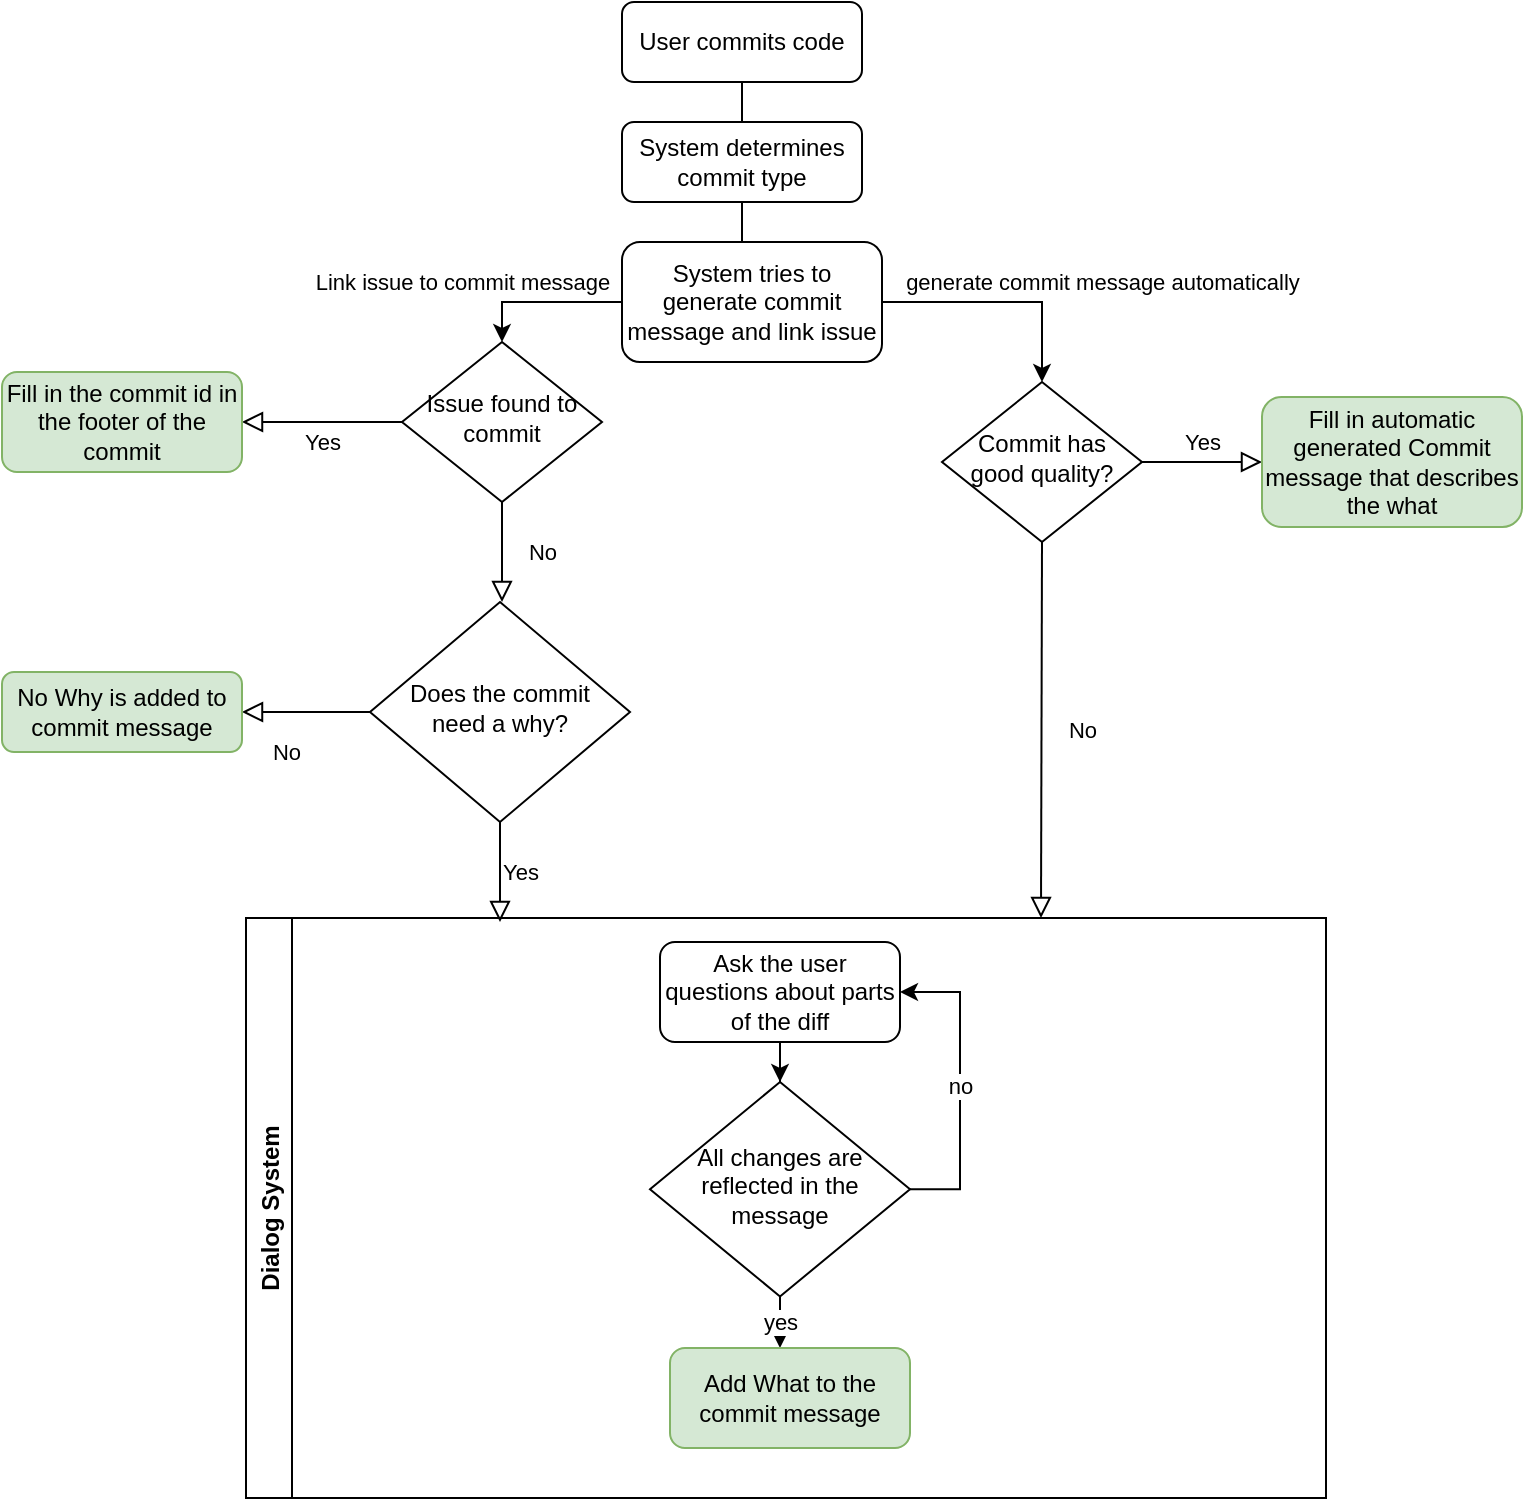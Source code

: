 <mxfile version="15.4.0" type="github">
  <diagram id="C5RBs43oDa-KdzZeNtuy" name="Page-1">
    <mxGraphModel dx="1422" dy="737" grid="1" gridSize="10" guides="1" tooltips="1" connect="1" arrows="1" fold="1" page="1" pageScale="1" pageWidth="827" pageHeight="1169" math="0" shadow="0">
      <root>
        <mxCell id="WIyWlLk6GJQsqaUBKTNV-0" />
        <mxCell id="WIyWlLk6GJQsqaUBKTNV-1" parent="WIyWlLk6GJQsqaUBKTNV-0" />
        <mxCell id="WIyWlLk6GJQsqaUBKTNV-3" value="User commits code" style="rounded=1;whiteSpace=wrap;html=1;fontSize=12;glass=0;strokeWidth=1;shadow=0;" parent="WIyWlLk6GJQsqaUBKTNV-1" vertex="1">
          <mxGeometry x="350" y="10" width="120" height="40" as="geometry" />
        </mxCell>
        <mxCell id="WIyWlLk6GJQsqaUBKTNV-4" value="No" style="rounded=0;html=1;jettySize=auto;orthogonalLoop=1;fontSize=11;endArrow=block;endFill=0;endSize=8;strokeWidth=1;shadow=0;labelBackgroundColor=none;edgeStyle=orthogonalEdgeStyle;startArrow=none;exitX=0.5;exitY=1;exitDx=0;exitDy=0;" parent="WIyWlLk6GJQsqaUBKTNV-1" source="WIyWlLk6GJQsqaUBKTNV-6" edge="1">
          <mxGeometry y="20" relative="1" as="geometry">
            <mxPoint as="offset" />
            <mxPoint x="559.5" y="288" as="sourcePoint" />
            <mxPoint x="559.5" y="468" as="targetPoint" />
          </mxGeometry>
        </mxCell>
        <mxCell id="WIyWlLk6GJQsqaUBKTNV-5" value="Yes" style="edgeStyle=orthogonalEdgeStyle;rounded=0;html=1;jettySize=auto;orthogonalLoop=1;fontSize=11;endArrow=block;endFill=0;endSize=8;strokeWidth=1;shadow=0;labelBackgroundColor=none;" parent="WIyWlLk6GJQsqaUBKTNV-1" source="WIyWlLk6GJQsqaUBKTNV-6" target="WIyWlLk6GJQsqaUBKTNV-7" edge="1">
          <mxGeometry y="10" relative="1" as="geometry">
            <mxPoint as="offset" />
          </mxGeometry>
        </mxCell>
        <mxCell id="WIyWlLk6GJQsqaUBKTNV-6" value="Commit has good quality?" style="rhombus;whiteSpace=wrap;html=1;shadow=0;fontFamily=Helvetica;fontSize=12;align=center;strokeWidth=1;spacing=6;spacingTop=-4;" parent="WIyWlLk6GJQsqaUBKTNV-1" vertex="1">
          <mxGeometry x="510" y="200" width="100" height="80" as="geometry" />
        </mxCell>
        <mxCell id="WIyWlLk6GJQsqaUBKTNV-7" value="Fill in automatic generated Commit message that describes the what" style="rounded=1;whiteSpace=wrap;html=1;fontSize=12;glass=0;strokeWidth=1;shadow=0;fillColor=#d5e8d4;strokeColor=#82b366;" parent="WIyWlLk6GJQsqaUBKTNV-1" vertex="1">
          <mxGeometry x="670" y="207.5" width="130" height="65" as="geometry" />
        </mxCell>
        <mxCell id="ehUS5vEalh1Y3p8HzJdk-3" style="edgeStyle=orthogonalEdgeStyle;rounded=0;orthogonalLoop=1;jettySize=auto;html=1;endArrow=none;endFill=0;" parent="WIyWlLk6GJQsqaUBKTNV-1" source="ehUS5vEalh1Y3p8HzJdk-0" target="ehUS5vEalh1Y3p8HzJdk-2" edge="1">
          <mxGeometry relative="1" as="geometry" />
        </mxCell>
        <mxCell id="ehUS5vEalh1Y3p8HzJdk-0" value="System determines commit type" style="rounded=1;whiteSpace=wrap;html=1;fontSize=12;glass=0;strokeWidth=1;shadow=0;" parent="WIyWlLk6GJQsqaUBKTNV-1" vertex="1">
          <mxGeometry x="350" y="70" width="120" height="40" as="geometry" />
        </mxCell>
        <mxCell id="ehUS5vEalh1Y3p8HzJdk-1" value="" style="rounded=0;html=1;jettySize=auto;orthogonalLoop=1;fontSize=11;endArrow=none;endFill=0;endSize=8;strokeWidth=1;shadow=0;labelBackgroundColor=none;edgeStyle=orthogonalEdgeStyle;" parent="WIyWlLk6GJQsqaUBKTNV-1" source="WIyWlLk6GJQsqaUBKTNV-3" target="ehUS5vEalh1Y3p8HzJdk-0" edge="1">
          <mxGeometry relative="1" as="geometry">
            <mxPoint x="410" y="100" as="sourcePoint" />
            <mxPoint x="410" y="190" as="targetPoint" />
          </mxGeometry>
        </mxCell>
        <mxCell id="ehUS5vEalh1Y3p8HzJdk-4" style="edgeStyle=orthogonalEdgeStyle;rounded=0;orthogonalLoop=1;jettySize=auto;html=1;" parent="WIyWlLk6GJQsqaUBKTNV-1" source="ehUS5vEalh1Y3p8HzJdk-2" target="WIyWlLk6GJQsqaUBKTNV-6" edge="1">
          <mxGeometry relative="1" as="geometry" />
        </mxCell>
        <mxCell id="ehUS5vEalh1Y3p8HzJdk-29" value="generate commit message automatically" style="edgeLabel;html=1;align=center;verticalAlign=middle;resizable=0;points=[];" parent="ehUS5vEalh1Y3p8HzJdk-4" vertex="1" connectable="0">
          <mxGeometry y="-1" relative="1" as="geometry">
            <mxPoint x="50" y="-11" as="offset" />
          </mxGeometry>
        </mxCell>
        <mxCell id="ehUS5vEalh1Y3p8HzJdk-25" style="edgeStyle=orthogonalEdgeStyle;rounded=0;orthogonalLoop=1;jettySize=auto;html=1;entryX=0.5;entryY=0;entryDx=0;entryDy=0;endArrow=classic;endFill=1;" parent="WIyWlLk6GJQsqaUBKTNV-1" source="ehUS5vEalh1Y3p8HzJdk-2" target="ehUS5vEalh1Y3p8HzJdk-18" edge="1">
          <mxGeometry relative="1" as="geometry" />
        </mxCell>
        <mxCell id="ehUS5vEalh1Y3p8HzJdk-30" value="Link issue to commit message" style="edgeLabel;html=1;align=center;verticalAlign=middle;resizable=0;points=[];" parent="ehUS5vEalh1Y3p8HzJdk-25" vertex="1" connectable="0">
          <mxGeometry x="0.2" y="1" relative="1" as="geometry">
            <mxPoint x="-32" y="-11" as="offset" />
          </mxGeometry>
        </mxCell>
        <mxCell id="ehUS5vEalh1Y3p8HzJdk-2" value="System tries to generate commit message and link issue" style="rounded=1;whiteSpace=wrap;html=1;fontSize=12;glass=0;strokeWidth=1;shadow=0;" parent="WIyWlLk6GJQsqaUBKTNV-1" vertex="1">
          <mxGeometry x="350" y="130" width="130" height="60" as="geometry" />
        </mxCell>
        <mxCell id="ehUS5vEalh1Y3p8HzJdk-16" value="No" style="rounded=0;html=1;jettySize=auto;orthogonalLoop=1;fontSize=11;endArrow=block;endFill=0;endSize=8;strokeWidth=1;shadow=0;labelBackgroundColor=none;edgeStyle=orthogonalEdgeStyle;startArrow=none;exitX=0.5;exitY=1;exitDx=0;exitDy=0;" parent="WIyWlLk6GJQsqaUBKTNV-1" source="ehUS5vEalh1Y3p8HzJdk-18" edge="1">
          <mxGeometry y="20" relative="1" as="geometry">
            <mxPoint as="offset" />
            <mxPoint x="290" y="262" as="sourcePoint" />
            <mxPoint x="290" y="310" as="targetPoint" />
          </mxGeometry>
        </mxCell>
        <mxCell id="ehUS5vEalh1Y3p8HzJdk-17" value="Yes" style="edgeStyle=orthogonalEdgeStyle;rounded=0;html=1;jettySize=auto;orthogonalLoop=1;fontSize=11;endArrow=block;endFill=0;endSize=8;strokeWidth=1;shadow=0;labelBackgroundColor=none;" parent="WIyWlLk6GJQsqaUBKTNV-1" source="ehUS5vEalh1Y3p8HzJdk-18" target="ehUS5vEalh1Y3p8HzJdk-19" edge="1">
          <mxGeometry y="10" relative="1" as="geometry">
            <mxPoint as="offset" />
          </mxGeometry>
        </mxCell>
        <mxCell id="ehUS5vEalh1Y3p8HzJdk-18" value="Issue found to commit" style="rhombus;whiteSpace=wrap;html=1;shadow=0;fontFamily=Helvetica;fontSize=12;align=center;strokeWidth=1;spacing=6;spacingTop=-4;" parent="WIyWlLk6GJQsqaUBKTNV-1" vertex="1">
          <mxGeometry x="240" y="180" width="100" height="80" as="geometry" />
        </mxCell>
        <mxCell id="ehUS5vEalh1Y3p8HzJdk-19" value="Fill in the commit id in the footer of the commit" style="rounded=1;whiteSpace=wrap;html=1;fontSize=12;glass=0;strokeWidth=1;shadow=0;fillColor=#d5e8d4;strokeColor=#82b366;" parent="WIyWlLk6GJQsqaUBKTNV-1" vertex="1">
          <mxGeometry x="40" y="195" width="120" height="50" as="geometry" />
        </mxCell>
        <mxCell id="ehUS5vEalh1Y3p8HzJdk-20" value="No" style="rounded=0;html=1;jettySize=auto;orthogonalLoop=1;fontSize=11;endArrow=block;endFill=0;endSize=8;strokeWidth=1;shadow=0;labelBackgroundColor=none;edgeStyle=orthogonalEdgeStyle;" parent="WIyWlLk6GJQsqaUBKTNV-1" source="ehUS5vEalh1Y3p8HzJdk-22" target="ehUS5vEalh1Y3p8HzJdk-23" edge="1">
          <mxGeometry x="0.333" y="20" relative="1" as="geometry">
            <mxPoint as="offset" />
          </mxGeometry>
        </mxCell>
        <mxCell id="ehUS5vEalh1Y3p8HzJdk-21" value="Yes" style="edgeStyle=orthogonalEdgeStyle;rounded=0;html=1;jettySize=auto;orthogonalLoop=1;fontSize=11;endArrow=block;endFill=0;endSize=8;strokeWidth=1;shadow=0;labelBackgroundColor=none;" parent="WIyWlLk6GJQsqaUBKTNV-1" source="ehUS5vEalh1Y3p8HzJdk-22" edge="1">
          <mxGeometry y="10" relative="1" as="geometry">
            <mxPoint as="offset" />
            <mxPoint x="289" y="470" as="targetPoint" />
          </mxGeometry>
        </mxCell>
        <mxCell id="ehUS5vEalh1Y3p8HzJdk-22" value="Does the commit need a why?" style="rhombus;whiteSpace=wrap;html=1;shadow=0;fontFamily=Helvetica;fontSize=12;align=center;strokeWidth=1;spacing=6;spacingTop=-4;" parent="WIyWlLk6GJQsqaUBKTNV-1" vertex="1">
          <mxGeometry x="224" y="310" width="130" height="110" as="geometry" />
        </mxCell>
        <mxCell id="ehUS5vEalh1Y3p8HzJdk-23" value="No Why is added to commit message" style="rounded=1;whiteSpace=wrap;html=1;fontSize=12;glass=0;strokeWidth=1;shadow=0;fillColor=#d5e8d4;strokeColor=#82b366;" parent="WIyWlLk6GJQsqaUBKTNV-1" vertex="1">
          <mxGeometry x="40" y="345" width="120" height="40" as="geometry" />
        </mxCell>
        <mxCell id="ehUS5vEalh1Y3p8HzJdk-40" value="Dialog System" style="swimlane;horizontal=0;fillColor=none;" parent="WIyWlLk6GJQsqaUBKTNV-1" vertex="1">
          <mxGeometry x="162" y="468" width="540" height="290" as="geometry">
            <mxRectangle x="162" y="468" width="30" height="110" as="alternateBounds" />
          </mxGeometry>
        </mxCell>
        <mxCell id="WIyWlLk6GJQsqaUBKTNV-11" value="Ask the user questions about parts of the diff" style="rounded=1;whiteSpace=wrap;html=1;fontSize=12;glass=0;strokeWidth=1;shadow=0;" parent="ehUS5vEalh1Y3p8HzJdk-40" vertex="1">
          <mxGeometry x="207" y="12" width="120" height="50" as="geometry" />
        </mxCell>
        <mxCell id="ehUS5vEalh1Y3p8HzJdk-35" value="no" style="edgeStyle=orthogonalEdgeStyle;rounded=0;orthogonalLoop=1;jettySize=auto;html=1;endArrow=classic;endFill=1;entryX=1;entryY=0.5;entryDx=0;entryDy=0;exitX=1;exitY=0.5;exitDx=0;exitDy=0;" parent="ehUS5vEalh1Y3p8HzJdk-40" source="ehUS5vEalh1Y3p8HzJdk-31" target="WIyWlLk6GJQsqaUBKTNV-11" edge="1">
          <mxGeometry relative="1" as="geometry">
            <mxPoint x="267" y="165" as="targetPoint" />
            <Array as="points">
              <mxPoint x="357" y="136" />
              <mxPoint x="357" y="37" />
            </Array>
          </mxGeometry>
        </mxCell>
        <mxCell id="ehUS5vEalh1Y3p8HzJdk-37" value="yes" style="edgeStyle=orthogonalEdgeStyle;rounded=0;orthogonalLoop=1;jettySize=auto;html=1;exitX=0.5;exitY=1;exitDx=0;exitDy=0;endArrow=classic;endFill=1;" parent="ehUS5vEalh1Y3p8HzJdk-40" source="ehUS5vEalh1Y3p8HzJdk-31" edge="1">
          <mxGeometry relative="1" as="geometry">
            <mxPoint x="267" y="215" as="targetPoint" />
          </mxGeometry>
        </mxCell>
        <mxCell id="ehUS5vEalh1Y3p8HzJdk-31" value="All changes are reflected in the message" style="rhombus;whiteSpace=wrap;html=1;shadow=0;fontFamily=Helvetica;fontSize=12;align=center;strokeWidth=1;spacing=6;spacingTop=-4;" parent="ehUS5vEalh1Y3p8HzJdk-40" vertex="1">
          <mxGeometry x="202" y="82" width="130" height="107.25" as="geometry" />
        </mxCell>
        <mxCell id="ehUS5vEalh1Y3p8HzJdk-32" style="edgeStyle=orthogonalEdgeStyle;rounded=0;orthogonalLoop=1;jettySize=auto;html=1;entryX=0.5;entryY=0;entryDx=0;entryDy=0;endArrow=classic;endFill=1;" parent="ehUS5vEalh1Y3p8HzJdk-40" source="WIyWlLk6GJQsqaUBKTNV-11" target="ehUS5vEalh1Y3p8HzJdk-31" edge="1">
          <mxGeometry relative="1" as="geometry" />
        </mxCell>
        <mxCell id="ehUS5vEalh1Y3p8HzJdk-38" value="Add What to the commit message" style="rounded=1;whiteSpace=wrap;html=1;fontSize=12;glass=0;strokeWidth=1;shadow=0;fillColor=#d5e8d4;strokeColor=#82b366;" parent="ehUS5vEalh1Y3p8HzJdk-40" vertex="1">
          <mxGeometry x="212" y="215" width="120" height="50" as="geometry" />
        </mxCell>
      </root>
    </mxGraphModel>
  </diagram>
</mxfile>
